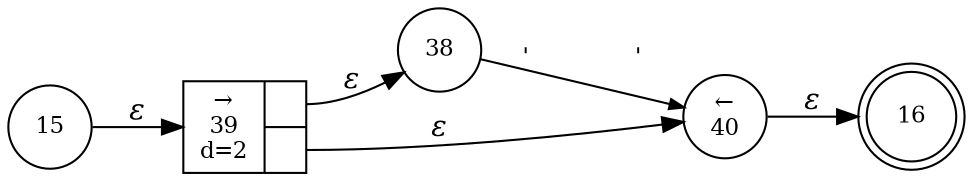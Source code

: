 digraph ATN {
rankdir=LR;
s16[fontsize=11, label="16", shape=doublecircle, fixedsize=true, width=.6];
s38[fontsize=11,label="38", shape=circle, fixedsize=true, width=.55, peripheries=1];
s39[fontsize=11,label="{&rarr;\n39\nd=2|{<p0>|<p1>}}", shape=record, fixedsize=false, peripheries=1];
s40[fontsize=11,label="&larr;\n40", shape=circle, fixedsize=true, width=.55, peripheries=1];
s15[fontsize=11,label="15", shape=circle, fixedsize=true, width=.55, peripheries=1];
s15 -> s39 [fontname="Times-Italic", label="&epsilon;"];
s39:p0 -> s38 [fontname="Times-Italic", label="&epsilon;"];
s39:p1 -> s40 [fontname="Times-Italic", label="&epsilon;"];
s38 -> s40 [fontsize=11, fontname="Courier", arrowsize=.7, label = "'	'", arrowhead = normal];
s40 -> s16 [fontname="Times-Italic", label="&epsilon;"];
}